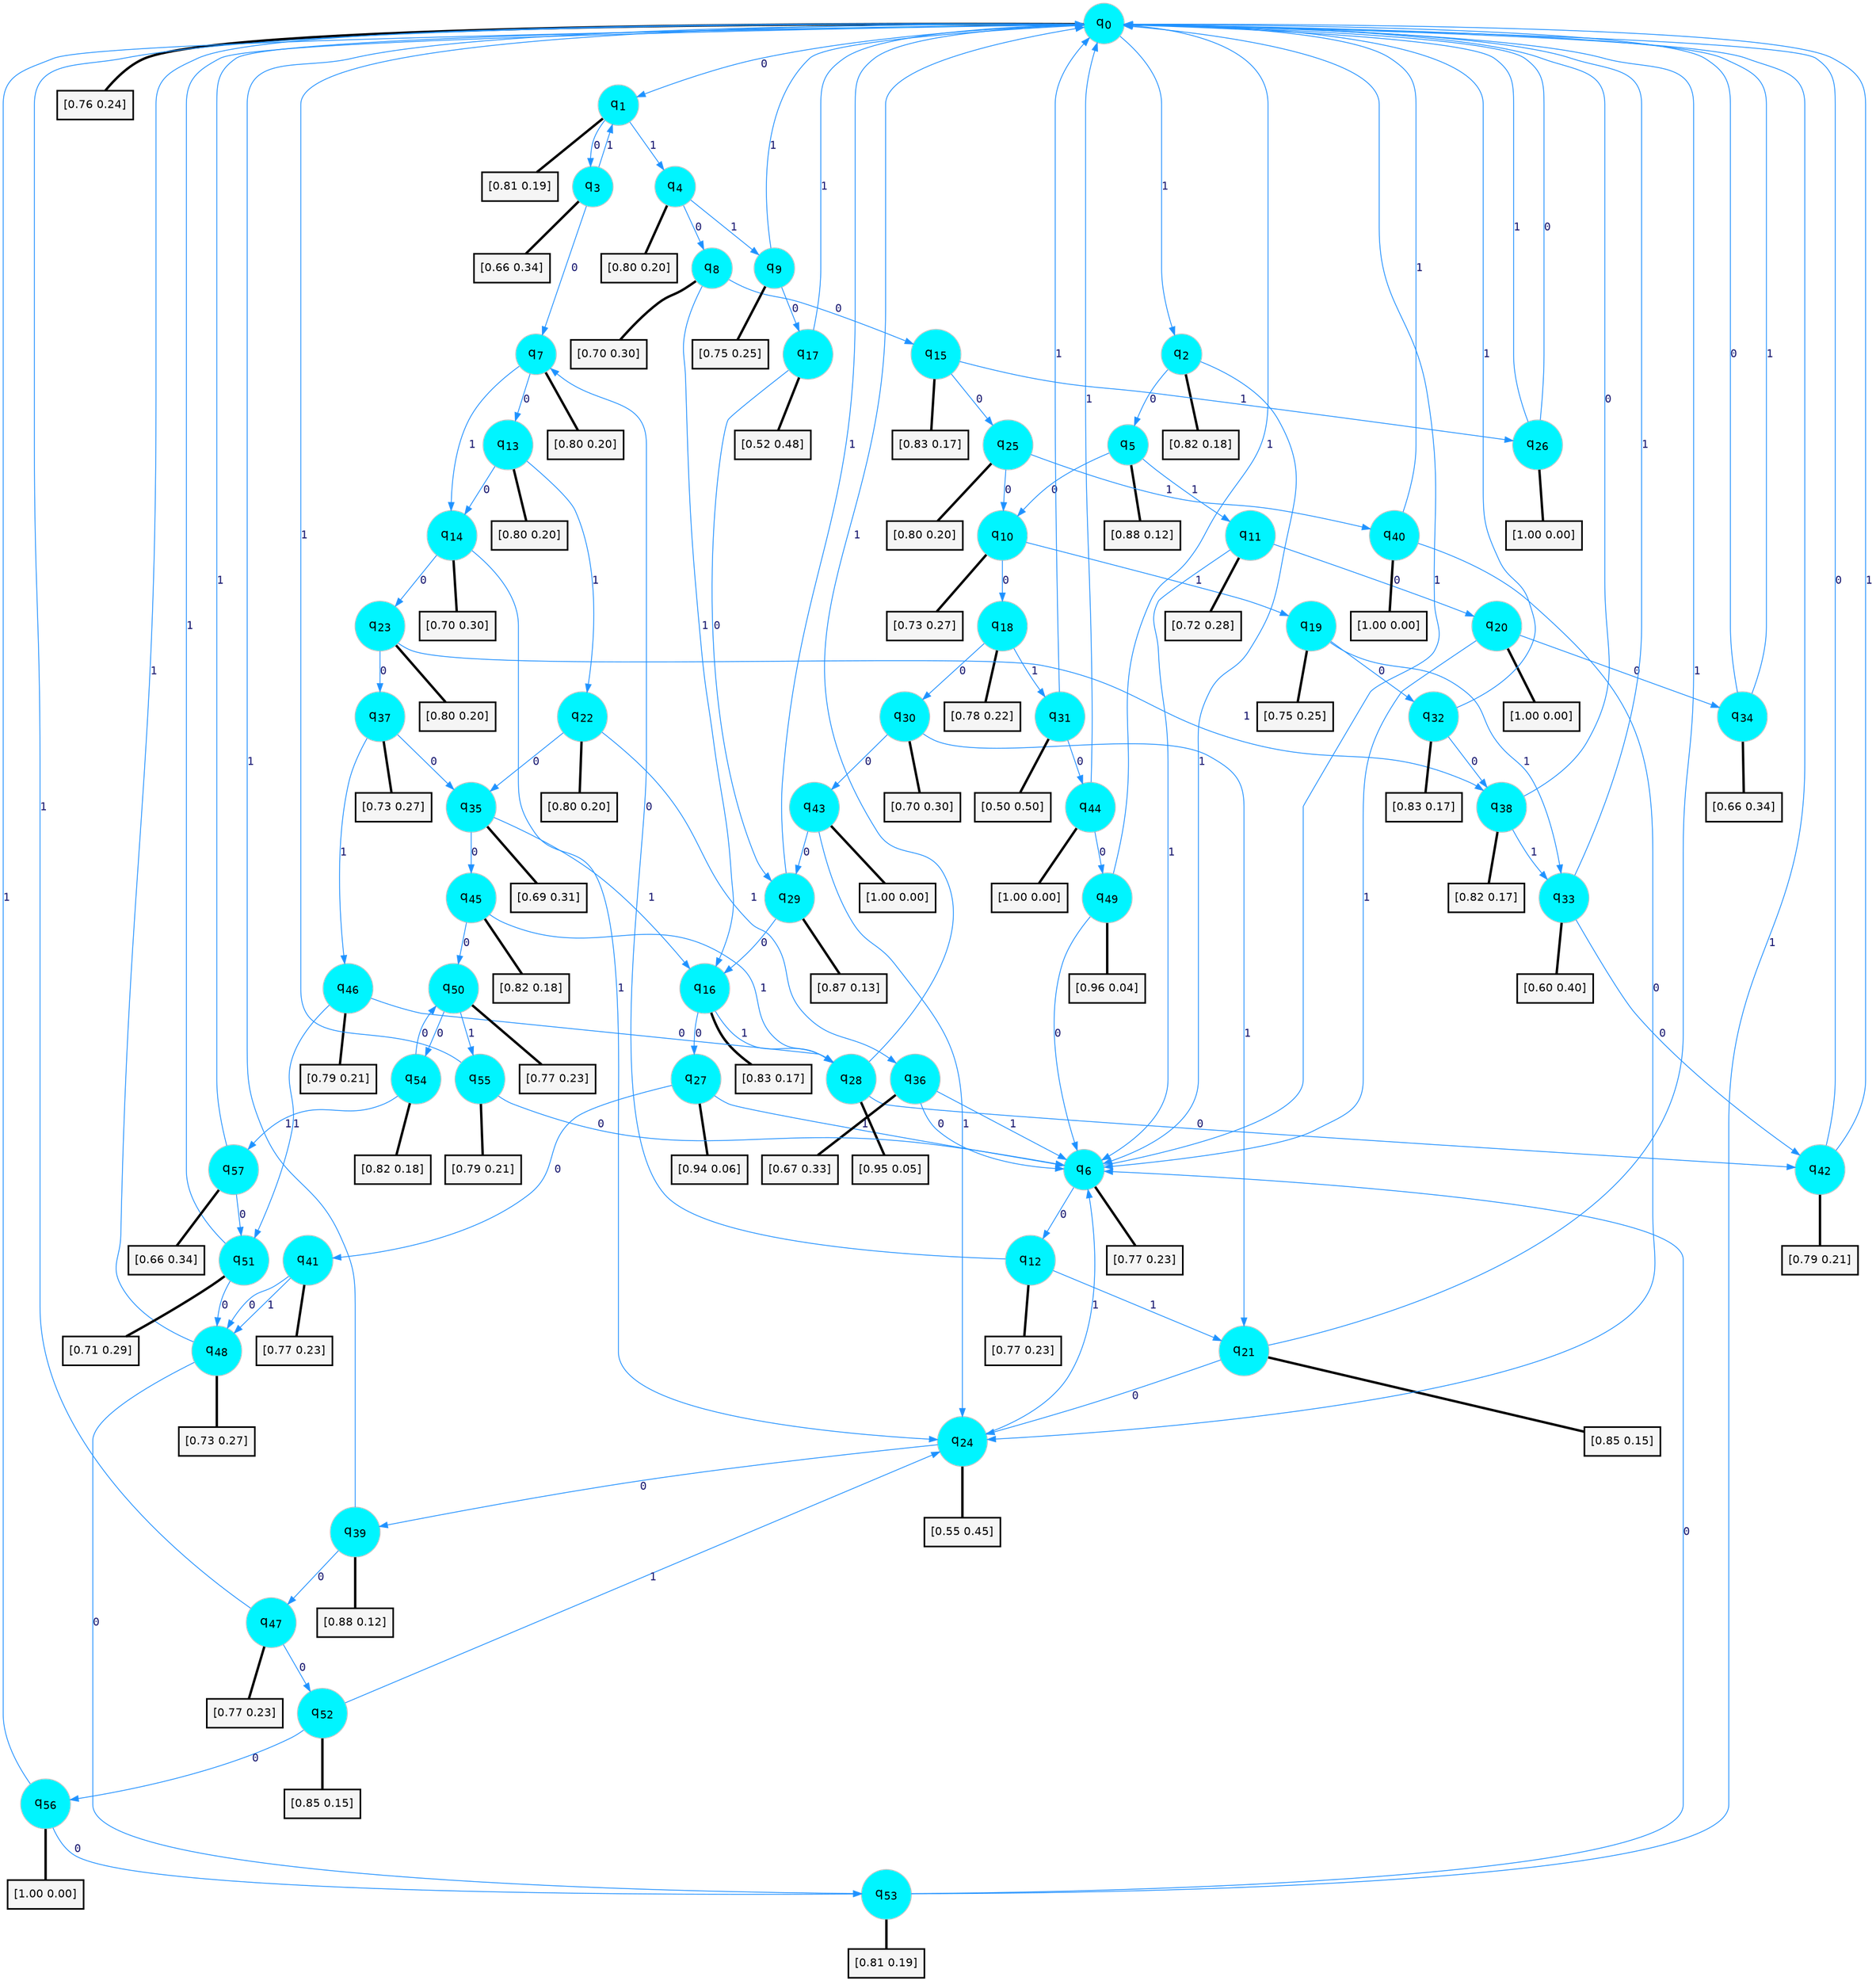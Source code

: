 digraph G {
graph [
bgcolor=transparent, dpi=300, rankdir=TD, size="40,25"];
node [
color=gray, fillcolor=turquoise1, fontcolor=black, fontname=Helvetica, fontsize=16, fontweight=bold, shape=circle, style=filled];
edge [
arrowsize=1, color=dodgerblue1, fontcolor=midnightblue, fontname=courier, fontweight=bold, penwidth=1, style=solid, weight=20];
0[label=<q<SUB>0</SUB>>];
1[label=<q<SUB>1</SUB>>];
2[label=<q<SUB>2</SUB>>];
3[label=<q<SUB>3</SUB>>];
4[label=<q<SUB>4</SUB>>];
5[label=<q<SUB>5</SUB>>];
6[label=<q<SUB>6</SUB>>];
7[label=<q<SUB>7</SUB>>];
8[label=<q<SUB>8</SUB>>];
9[label=<q<SUB>9</SUB>>];
10[label=<q<SUB>10</SUB>>];
11[label=<q<SUB>11</SUB>>];
12[label=<q<SUB>12</SUB>>];
13[label=<q<SUB>13</SUB>>];
14[label=<q<SUB>14</SUB>>];
15[label=<q<SUB>15</SUB>>];
16[label=<q<SUB>16</SUB>>];
17[label=<q<SUB>17</SUB>>];
18[label=<q<SUB>18</SUB>>];
19[label=<q<SUB>19</SUB>>];
20[label=<q<SUB>20</SUB>>];
21[label=<q<SUB>21</SUB>>];
22[label=<q<SUB>22</SUB>>];
23[label=<q<SUB>23</SUB>>];
24[label=<q<SUB>24</SUB>>];
25[label=<q<SUB>25</SUB>>];
26[label=<q<SUB>26</SUB>>];
27[label=<q<SUB>27</SUB>>];
28[label=<q<SUB>28</SUB>>];
29[label=<q<SUB>29</SUB>>];
30[label=<q<SUB>30</SUB>>];
31[label=<q<SUB>31</SUB>>];
32[label=<q<SUB>32</SUB>>];
33[label=<q<SUB>33</SUB>>];
34[label=<q<SUB>34</SUB>>];
35[label=<q<SUB>35</SUB>>];
36[label=<q<SUB>36</SUB>>];
37[label=<q<SUB>37</SUB>>];
38[label=<q<SUB>38</SUB>>];
39[label=<q<SUB>39</SUB>>];
40[label=<q<SUB>40</SUB>>];
41[label=<q<SUB>41</SUB>>];
42[label=<q<SUB>42</SUB>>];
43[label=<q<SUB>43</SUB>>];
44[label=<q<SUB>44</SUB>>];
45[label=<q<SUB>45</SUB>>];
46[label=<q<SUB>46</SUB>>];
47[label=<q<SUB>47</SUB>>];
48[label=<q<SUB>48</SUB>>];
49[label=<q<SUB>49</SUB>>];
50[label=<q<SUB>50</SUB>>];
51[label=<q<SUB>51</SUB>>];
52[label=<q<SUB>52</SUB>>];
53[label=<q<SUB>53</SUB>>];
54[label=<q<SUB>54</SUB>>];
55[label=<q<SUB>55</SUB>>];
56[label=<q<SUB>56</SUB>>];
57[label=<q<SUB>57</SUB>>];
58[label="[0.76 0.24]", shape=box,fontcolor=black, fontname=Helvetica, fontsize=14, penwidth=2, fillcolor=whitesmoke,color=black];
59[label="[0.81 0.19]", shape=box,fontcolor=black, fontname=Helvetica, fontsize=14, penwidth=2, fillcolor=whitesmoke,color=black];
60[label="[0.82 0.18]", shape=box,fontcolor=black, fontname=Helvetica, fontsize=14, penwidth=2, fillcolor=whitesmoke,color=black];
61[label="[0.66 0.34]", shape=box,fontcolor=black, fontname=Helvetica, fontsize=14, penwidth=2, fillcolor=whitesmoke,color=black];
62[label="[0.80 0.20]", shape=box,fontcolor=black, fontname=Helvetica, fontsize=14, penwidth=2, fillcolor=whitesmoke,color=black];
63[label="[0.88 0.12]", shape=box,fontcolor=black, fontname=Helvetica, fontsize=14, penwidth=2, fillcolor=whitesmoke,color=black];
64[label="[0.77 0.23]", shape=box,fontcolor=black, fontname=Helvetica, fontsize=14, penwidth=2, fillcolor=whitesmoke,color=black];
65[label="[0.80 0.20]", shape=box,fontcolor=black, fontname=Helvetica, fontsize=14, penwidth=2, fillcolor=whitesmoke,color=black];
66[label="[0.70 0.30]", shape=box,fontcolor=black, fontname=Helvetica, fontsize=14, penwidth=2, fillcolor=whitesmoke,color=black];
67[label="[0.75 0.25]", shape=box,fontcolor=black, fontname=Helvetica, fontsize=14, penwidth=2, fillcolor=whitesmoke,color=black];
68[label="[0.73 0.27]", shape=box,fontcolor=black, fontname=Helvetica, fontsize=14, penwidth=2, fillcolor=whitesmoke,color=black];
69[label="[0.72 0.28]", shape=box,fontcolor=black, fontname=Helvetica, fontsize=14, penwidth=2, fillcolor=whitesmoke,color=black];
70[label="[0.77 0.23]", shape=box,fontcolor=black, fontname=Helvetica, fontsize=14, penwidth=2, fillcolor=whitesmoke,color=black];
71[label="[0.80 0.20]", shape=box,fontcolor=black, fontname=Helvetica, fontsize=14, penwidth=2, fillcolor=whitesmoke,color=black];
72[label="[0.70 0.30]", shape=box,fontcolor=black, fontname=Helvetica, fontsize=14, penwidth=2, fillcolor=whitesmoke,color=black];
73[label="[0.83 0.17]", shape=box,fontcolor=black, fontname=Helvetica, fontsize=14, penwidth=2, fillcolor=whitesmoke,color=black];
74[label="[0.83 0.17]", shape=box,fontcolor=black, fontname=Helvetica, fontsize=14, penwidth=2, fillcolor=whitesmoke,color=black];
75[label="[0.52 0.48]", shape=box,fontcolor=black, fontname=Helvetica, fontsize=14, penwidth=2, fillcolor=whitesmoke,color=black];
76[label="[0.78 0.22]", shape=box,fontcolor=black, fontname=Helvetica, fontsize=14, penwidth=2, fillcolor=whitesmoke,color=black];
77[label="[0.75 0.25]", shape=box,fontcolor=black, fontname=Helvetica, fontsize=14, penwidth=2, fillcolor=whitesmoke,color=black];
78[label="[1.00 0.00]", shape=box,fontcolor=black, fontname=Helvetica, fontsize=14, penwidth=2, fillcolor=whitesmoke,color=black];
79[label="[0.85 0.15]", shape=box,fontcolor=black, fontname=Helvetica, fontsize=14, penwidth=2, fillcolor=whitesmoke,color=black];
80[label="[0.80 0.20]", shape=box,fontcolor=black, fontname=Helvetica, fontsize=14, penwidth=2, fillcolor=whitesmoke,color=black];
81[label="[0.80 0.20]", shape=box,fontcolor=black, fontname=Helvetica, fontsize=14, penwidth=2, fillcolor=whitesmoke,color=black];
82[label="[0.55 0.45]", shape=box,fontcolor=black, fontname=Helvetica, fontsize=14, penwidth=2, fillcolor=whitesmoke,color=black];
83[label="[0.80 0.20]", shape=box,fontcolor=black, fontname=Helvetica, fontsize=14, penwidth=2, fillcolor=whitesmoke,color=black];
84[label="[1.00 0.00]", shape=box,fontcolor=black, fontname=Helvetica, fontsize=14, penwidth=2, fillcolor=whitesmoke,color=black];
85[label="[0.94 0.06]", shape=box,fontcolor=black, fontname=Helvetica, fontsize=14, penwidth=2, fillcolor=whitesmoke,color=black];
86[label="[0.95 0.05]", shape=box,fontcolor=black, fontname=Helvetica, fontsize=14, penwidth=2, fillcolor=whitesmoke,color=black];
87[label="[0.87 0.13]", shape=box,fontcolor=black, fontname=Helvetica, fontsize=14, penwidth=2, fillcolor=whitesmoke,color=black];
88[label="[0.70 0.30]", shape=box,fontcolor=black, fontname=Helvetica, fontsize=14, penwidth=2, fillcolor=whitesmoke,color=black];
89[label="[0.50 0.50]", shape=box,fontcolor=black, fontname=Helvetica, fontsize=14, penwidth=2, fillcolor=whitesmoke,color=black];
90[label="[0.83 0.17]", shape=box,fontcolor=black, fontname=Helvetica, fontsize=14, penwidth=2, fillcolor=whitesmoke,color=black];
91[label="[0.60 0.40]", shape=box,fontcolor=black, fontname=Helvetica, fontsize=14, penwidth=2, fillcolor=whitesmoke,color=black];
92[label="[0.66 0.34]", shape=box,fontcolor=black, fontname=Helvetica, fontsize=14, penwidth=2, fillcolor=whitesmoke,color=black];
93[label="[0.69 0.31]", shape=box,fontcolor=black, fontname=Helvetica, fontsize=14, penwidth=2, fillcolor=whitesmoke,color=black];
94[label="[0.67 0.33]", shape=box,fontcolor=black, fontname=Helvetica, fontsize=14, penwidth=2, fillcolor=whitesmoke,color=black];
95[label="[0.73 0.27]", shape=box,fontcolor=black, fontname=Helvetica, fontsize=14, penwidth=2, fillcolor=whitesmoke,color=black];
96[label="[0.82 0.17]", shape=box,fontcolor=black, fontname=Helvetica, fontsize=14, penwidth=2, fillcolor=whitesmoke,color=black];
97[label="[0.88 0.12]", shape=box,fontcolor=black, fontname=Helvetica, fontsize=14, penwidth=2, fillcolor=whitesmoke,color=black];
98[label="[1.00 0.00]", shape=box,fontcolor=black, fontname=Helvetica, fontsize=14, penwidth=2, fillcolor=whitesmoke,color=black];
99[label="[0.77 0.23]", shape=box,fontcolor=black, fontname=Helvetica, fontsize=14, penwidth=2, fillcolor=whitesmoke,color=black];
100[label="[0.79 0.21]", shape=box,fontcolor=black, fontname=Helvetica, fontsize=14, penwidth=2, fillcolor=whitesmoke,color=black];
101[label="[1.00 0.00]", shape=box,fontcolor=black, fontname=Helvetica, fontsize=14, penwidth=2, fillcolor=whitesmoke,color=black];
102[label="[1.00 0.00]", shape=box,fontcolor=black, fontname=Helvetica, fontsize=14, penwidth=2, fillcolor=whitesmoke,color=black];
103[label="[0.82 0.18]", shape=box,fontcolor=black, fontname=Helvetica, fontsize=14, penwidth=2, fillcolor=whitesmoke,color=black];
104[label="[0.79 0.21]", shape=box,fontcolor=black, fontname=Helvetica, fontsize=14, penwidth=2, fillcolor=whitesmoke,color=black];
105[label="[0.77 0.23]", shape=box,fontcolor=black, fontname=Helvetica, fontsize=14, penwidth=2, fillcolor=whitesmoke,color=black];
106[label="[0.73 0.27]", shape=box,fontcolor=black, fontname=Helvetica, fontsize=14, penwidth=2, fillcolor=whitesmoke,color=black];
107[label="[0.96 0.04]", shape=box,fontcolor=black, fontname=Helvetica, fontsize=14, penwidth=2, fillcolor=whitesmoke,color=black];
108[label="[0.77 0.23]", shape=box,fontcolor=black, fontname=Helvetica, fontsize=14, penwidth=2, fillcolor=whitesmoke,color=black];
109[label="[0.71 0.29]", shape=box,fontcolor=black, fontname=Helvetica, fontsize=14, penwidth=2, fillcolor=whitesmoke,color=black];
110[label="[0.85 0.15]", shape=box,fontcolor=black, fontname=Helvetica, fontsize=14, penwidth=2, fillcolor=whitesmoke,color=black];
111[label="[0.81 0.19]", shape=box,fontcolor=black, fontname=Helvetica, fontsize=14, penwidth=2, fillcolor=whitesmoke,color=black];
112[label="[0.82 0.18]", shape=box,fontcolor=black, fontname=Helvetica, fontsize=14, penwidth=2, fillcolor=whitesmoke,color=black];
113[label="[0.79 0.21]", shape=box,fontcolor=black, fontname=Helvetica, fontsize=14, penwidth=2, fillcolor=whitesmoke,color=black];
114[label="[1.00 0.00]", shape=box,fontcolor=black, fontname=Helvetica, fontsize=14, penwidth=2, fillcolor=whitesmoke,color=black];
115[label="[0.66 0.34]", shape=box,fontcolor=black, fontname=Helvetica, fontsize=14, penwidth=2, fillcolor=whitesmoke,color=black];
0->1 [label=0];
0->2 [label=1];
0->58 [arrowhead=none, penwidth=3,color=black];
1->3 [label=0];
1->4 [label=1];
1->59 [arrowhead=none, penwidth=3,color=black];
2->5 [label=0];
2->6 [label=1];
2->60 [arrowhead=none, penwidth=3,color=black];
3->7 [label=0];
3->1 [label=1];
3->61 [arrowhead=none, penwidth=3,color=black];
4->8 [label=0];
4->9 [label=1];
4->62 [arrowhead=none, penwidth=3,color=black];
5->10 [label=0];
5->11 [label=1];
5->63 [arrowhead=none, penwidth=3,color=black];
6->12 [label=0];
6->0 [label=1];
6->64 [arrowhead=none, penwidth=3,color=black];
7->13 [label=0];
7->14 [label=1];
7->65 [arrowhead=none, penwidth=3,color=black];
8->15 [label=0];
8->16 [label=1];
8->66 [arrowhead=none, penwidth=3,color=black];
9->17 [label=0];
9->0 [label=1];
9->67 [arrowhead=none, penwidth=3,color=black];
10->18 [label=0];
10->19 [label=1];
10->68 [arrowhead=none, penwidth=3,color=black];
11->20 [label=0];
11->6 [label=1];
11->69 [arrowhead=none, penwidth=3,color=black];
12->7 [label=0];
12->21 [label=1];
12->70 [arrowhead=none, penwidth=3,color=black];
13->14 [label=0];
13->22 [label=1];
13->71 [arrowhead=none, penwidth=3,color=black];
14->23 [label=0];
14->24 [label=1];
14->72 [arrowhead=none, penwidth=3,color=black];
15->25 [label=0];
15->26 [label=1];
15->73 [arrowhead=none, penwidth=3,color=black];
16->27 [label=0];
16->28 [label=1];
16->74 [arrowhead=none, penwidth=3,color=black];
17->29 [label=0];
17->0 [label=1];
17->75 [arrowhead=none, penwidth=3,color=black];
18->30 [label=0];
18->31 [label=1];
18->76 [arrowhead=none, penwidth=3,color=black];
19->32 [label=0];
19->33 [label=1];
19->77 [arrowhead=none, penwidth=3,color=black];
20->34 [label=0];
20->6 [label=1];
20->78 [arrowhead=none, penwidth=3,color=black];
21->24 [label=0];
21->0 [label=1];
21->79 [arrowhead=none, penwidth=3,color=black];
22->35 [label=0];
22->36 [label=1];
22->80 [arrowhead=none, penwidth=3,color=black];
23->37 [label=0];
23->38 [label=1];
23->81 [arrowhead=none, penwidth=3,color=black];
24->39 [label=0];
24->6 [label=1];
24->82 [arrowhead=none, penwidth=3,color=black];
25->10 [label=0];
25->40 [label=1];
25->83 [arrowhead=none, penwidth=3,color=black];
26->0 [label=0];
26->0 [label=1];
26->84 [arrowhead=none, penwidth=3,color=black];
27->41 [label=0];
27->6 [label=1];
27->85 [arrowhead=none, penwidth=3,color=black];
28->42 [label=0];
28->0 [label=1];
28->86 [arrowhead=none, penwidth=3,color=black];
29->16 [label=0];
29->0 [label=1];
29->87 [arrowhead=none, penwidth=3,color=black];
30->43 [label=0];
30->21 [label=1];
30->88 [arrowhead=none, penwidth=3,color=black];
31->44 [label=0];
31->0 [label=1];
31->89 [arrowhead=none, penwidth=3,color=black];
32->38 [label=0];
32->0 [label=1];
32->90 [arrowhead=none, penwidth=3,color=black];
33->42 [label=0];
33->0 [label=1];
33->91 [arrowhead=none, penwidth=3,color=black];
34->0 [label=0];
34->0 [label=1];
34->92 [arrowhead=none, penwidth=3,color=black];
35->45 [label=0];
35->16 [label=1];
35->93 [arrowhead=none, penwidth=3,color=black];
36->6 [label=0];
36->6 [label=1];
36->94 [arrowhead=none, penwidth=3,color=black];
37->35 [label=0];
37->46 [label=1];
37->95 [arrowhead=none, penwidth=3,color=black];
38->0 [label=0];
38->33 [label=1];
38->96 [arrowhead=none, penwidth=3,color=black];
39->47 [label=0];
39->0 [label=1];
39->97 [arrowhead=none, penwidth=3,color=black];
40->24 [label=0];
40->0 [label=1];
40->98 [arrowhead=none, penwidth=3,color=black];
41->48 [label=0];
41->48 [label=1];
41->99 [arrowhead=none, penwidth=3,color=black];
42->0 [label=0];
42->0 [label=1];
42->100 [arrowhead=none, penwidth=3,color=black];
43->29 [label=0];
43->24 [label=1];
43->101 [arrowhead=none, penwidth=3,color=black];
44->49 [label=0];
44->0 [label=1];
44->102 [arrowhead=none, penwidth=3,color=black];
45->50 [label=0];
45->28 [label=1];
45->103 [arrowhead=none, penwidth=3,color=black];
46->28 [label=0];
46->51 [label=1];
46->104 [arrowhead=none, penwidth=3,color=black];
47->52 [label=0];
47->0 [label=1];
47->105 [arrowhead=none, penwidth=3,color=black];
48->53 [label=0];
48->0 [label=1];
48->106 [arrowhead=none, penwidth=3,color=black];
49->6 [label=0];
49->0 [label=1];
49->107 [arrowhead=none, penwidth=3,color=black];
50->54 [label=0];
50->55 [label=1];
50->108 [arrowhead=none, penwidth=3,color=black];
51->48 [label=0];
51->0 [label=1];
51->109 [arrowhead=none, penwidth=3,color=black];
52->56 [label=0];
52->24 [label=1];
52->110 [arrowhead=none, penwidth=3,color=black];
53->6 [label=0];
53->0 [label=1];
53->111 [arrowhead=none, penwidth=3,color=black];
54->50 [label=0];
54->57 [label=1];
54->112 [arrowhead=none, penwidth=3,color=black];
55->6 [label=0];
55->0 [label=1];
55->113 [arrowhead=none, penwidth=3,color=black];
56->53 [label=0];
56->0 [label=1];
56->114 [arrowhead=none, penwidth=3,color=black];
57->51 [label=0];
57->0 [label=1];
57->115 [arrowhead=none, penwidth=3,color=black];
}
